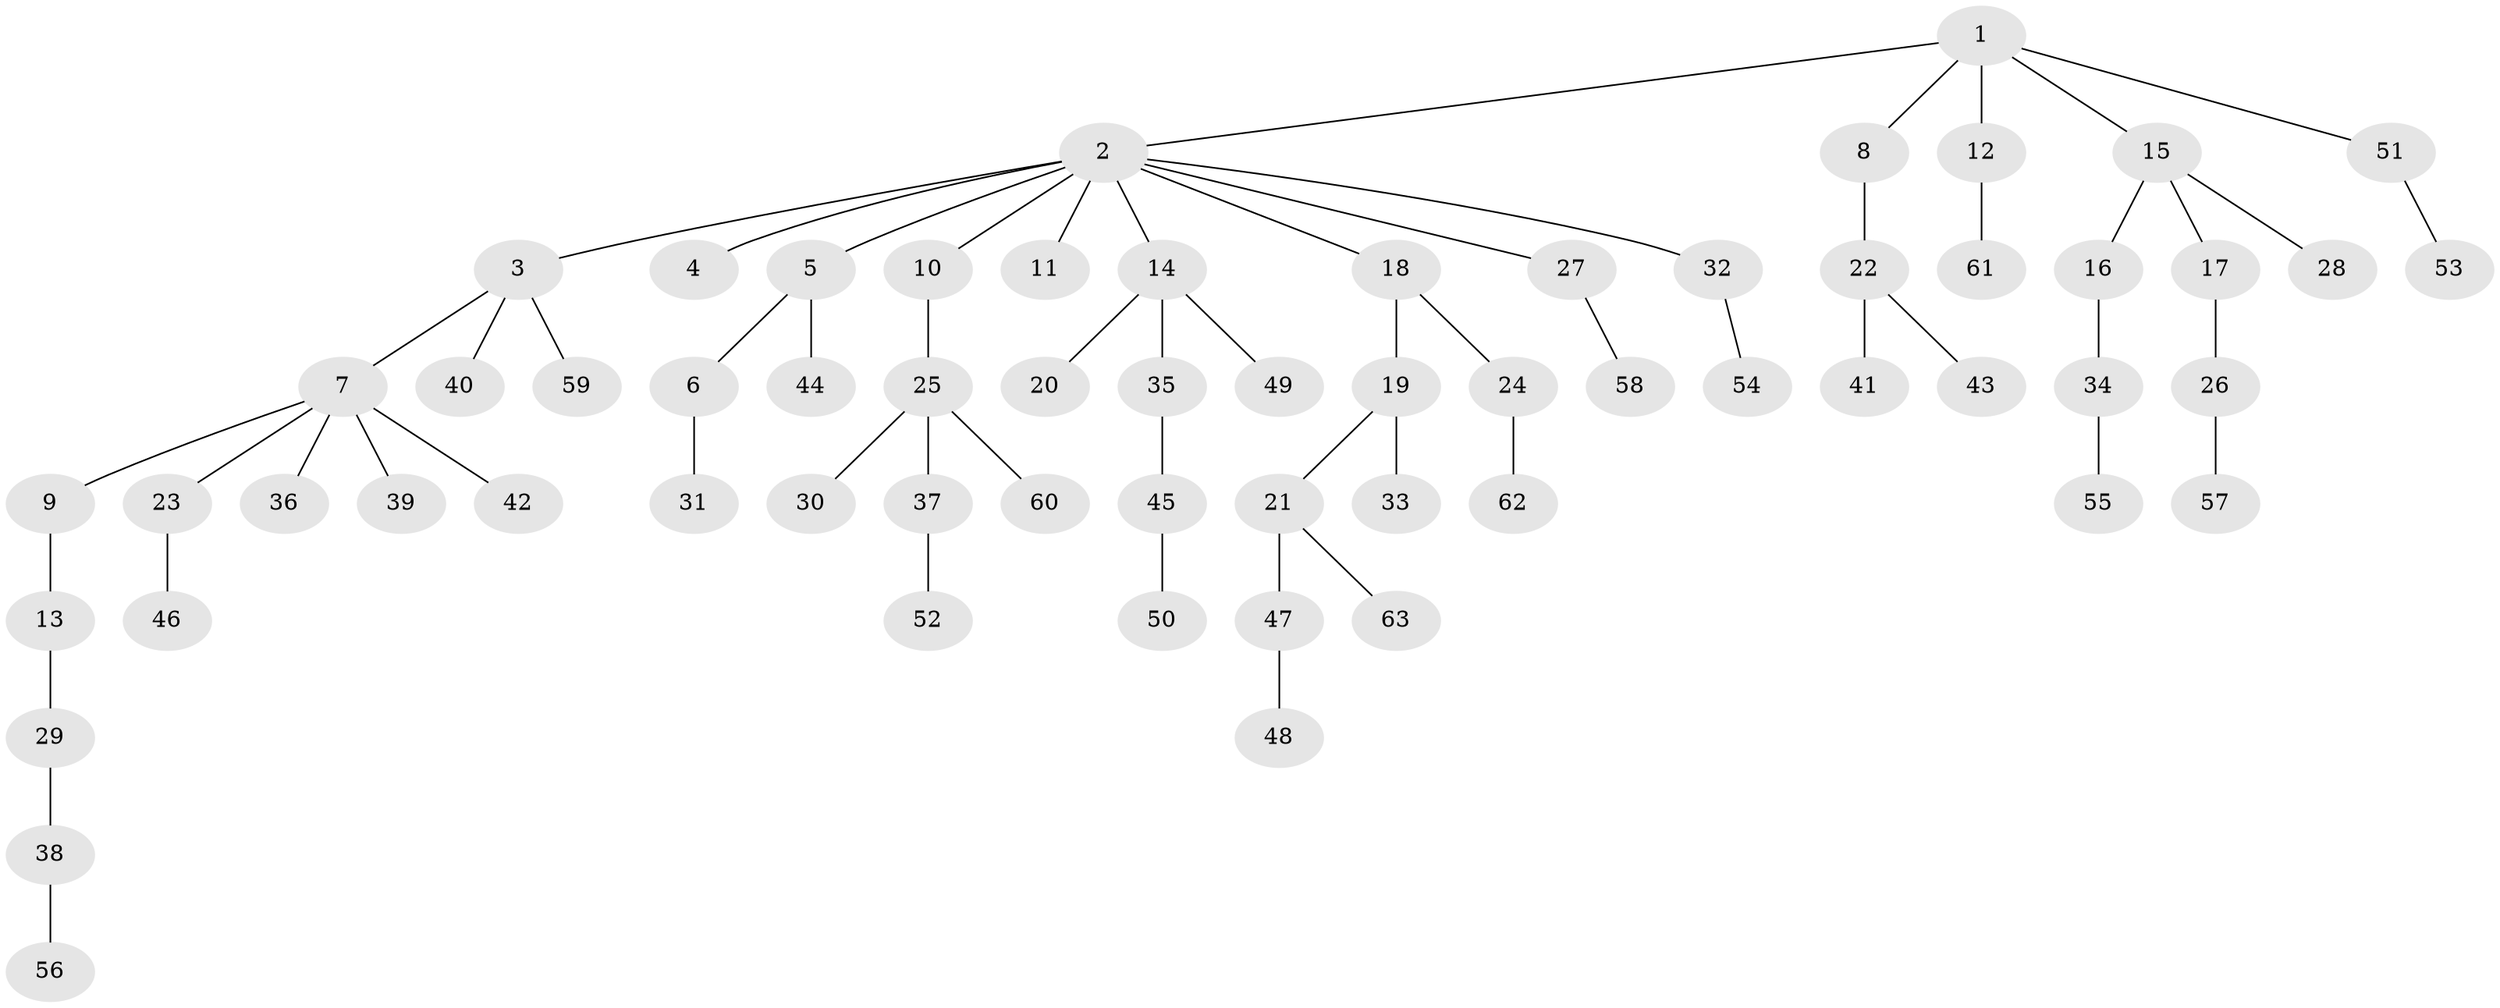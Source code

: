 // original degree distribution, {7: 0.016129032258064516, 11: 0.008064516129032258, 5: 0.03225806451612903, 3: 0.1774193548387097, 4: 0.024193548387096774, 2: 0.25, 1: 0.49193548387096775}
// Generated by graph-tools (version 1.1) at 2025/36/03/09/25 02:36:37]
// undirected, 63 vertices, 62 edges
graph export_dot {
graph [start="1"]
  node [color=gray90,style=filled];
  1;
  2;
  3;
  4;
  5;
  6;
  7;
  8;
  9;
  10;
  11;
  12;
  13;
  14;
  15;
  16;
  17;
  18;
  19;
  20;
  21;
  22;
  23;
  24;
  25;
  26;
  27;
  28;
  29;
  30;
  31;
  32;
  33;
  34;
  35;
  36;
  37;
  38;
  39;
  40;
  41;
  42;
  43;
  44;
  45;
  46;
  47;
  48;
  49;
  50;
  51;
  52;
  53;
  54;
  55;
  56;
  57;
  58;
  59;
  60;
  61;
  62;
  63;
  1 -- 2 [weight=1.0];
  1 -- 8 [weight=1.0];
  1 -- 12 [weight=1.0];
  1 -- 15 [weight=1.0];
  1 -- 51 [weight=1.0];
  2 -- 3 [weight=1.0];
  2 -- 4 [weight=1.0];
  2 -- 5 [weight=1.0];
  2 -- 10 [weight=1.0];
  2 -- 11 [weight=1.0];
  2 -- 14 [weight=1.0];
  2 -- 18 [weight=1.0];
  2 -- 27 [weight=1.0];
  2 -- 32 [weight=1.0];
  3 -- 7 [weight=1.0];
  3 -- 40 [weight=1.0];
  3 -- 59 [weight=1.0];
  5 -- 6 [weight=1.0];
  5 -- 44 [weight=1.0];
  6 -- 31 [weight=1.0];
  7 -- 9 [weight=1.0];
  7 -- 23 [weight=1.0];
  7 -- 36 [weight=1.0];
  7 -- 39 [weight=2.0];
  7 -- 42 [weight=1.0];
  8 -- 22 [weight=1.0];
  9 -- 13 [weight=3.0];
  10 -- 25 [weight=1.0];
  12 -- 61 [weight=1.0];
  13 -- 29 [weight=1.0];
  14 -- 20 [weight=1.0];
  14 -- 35 [weight=3.0];
  14 -- 49 [weight=1.0];
  15 -- 16 [weight=1.0];
  15 -- 17 [weight=1.0];
  15 -- 28 [weight=1.0];
  16 -- 34 [weight=1.0];
  17 -- 26 [weight=1.0];
  18 -- 19 [weight=1.0];
  18 -- 24 [weight=1.0];
  19 -- 21 [weight=1.0];
  19 -- 33 [weight=1.0];
  21 -- 47 [weight=1.0];
  21 -- 63 [weight=1.0];
  22 -- 41 [weight=1.0];
  22 -- 43 [weight=1.0];
  23 -- 46 [weight=1.0];
  24 -- 62 [weight=2.0];
  25 -- 30 [weight=1.0];
  25 -- 37 [weight=1.0];
  25 -- 60 [weight=1.0];
  26 -- 57 [weight=1.0];
  27 -- 58 [weight=1.0];
  29 -- 38 [weight=1.0];
  32 -- 54 [weight=1.0];
  34 -- 55 [weight=1.0];
  35 -- 45 [weight=1.0];
  37 -- 52 [weight=1.0];
  38 -- 56 [weight=1.0];
  45 -- 50 [weight=1.0];
  47 -- 48 [weight=1.0];
  51 -- 53 [weight=1.0];
}
